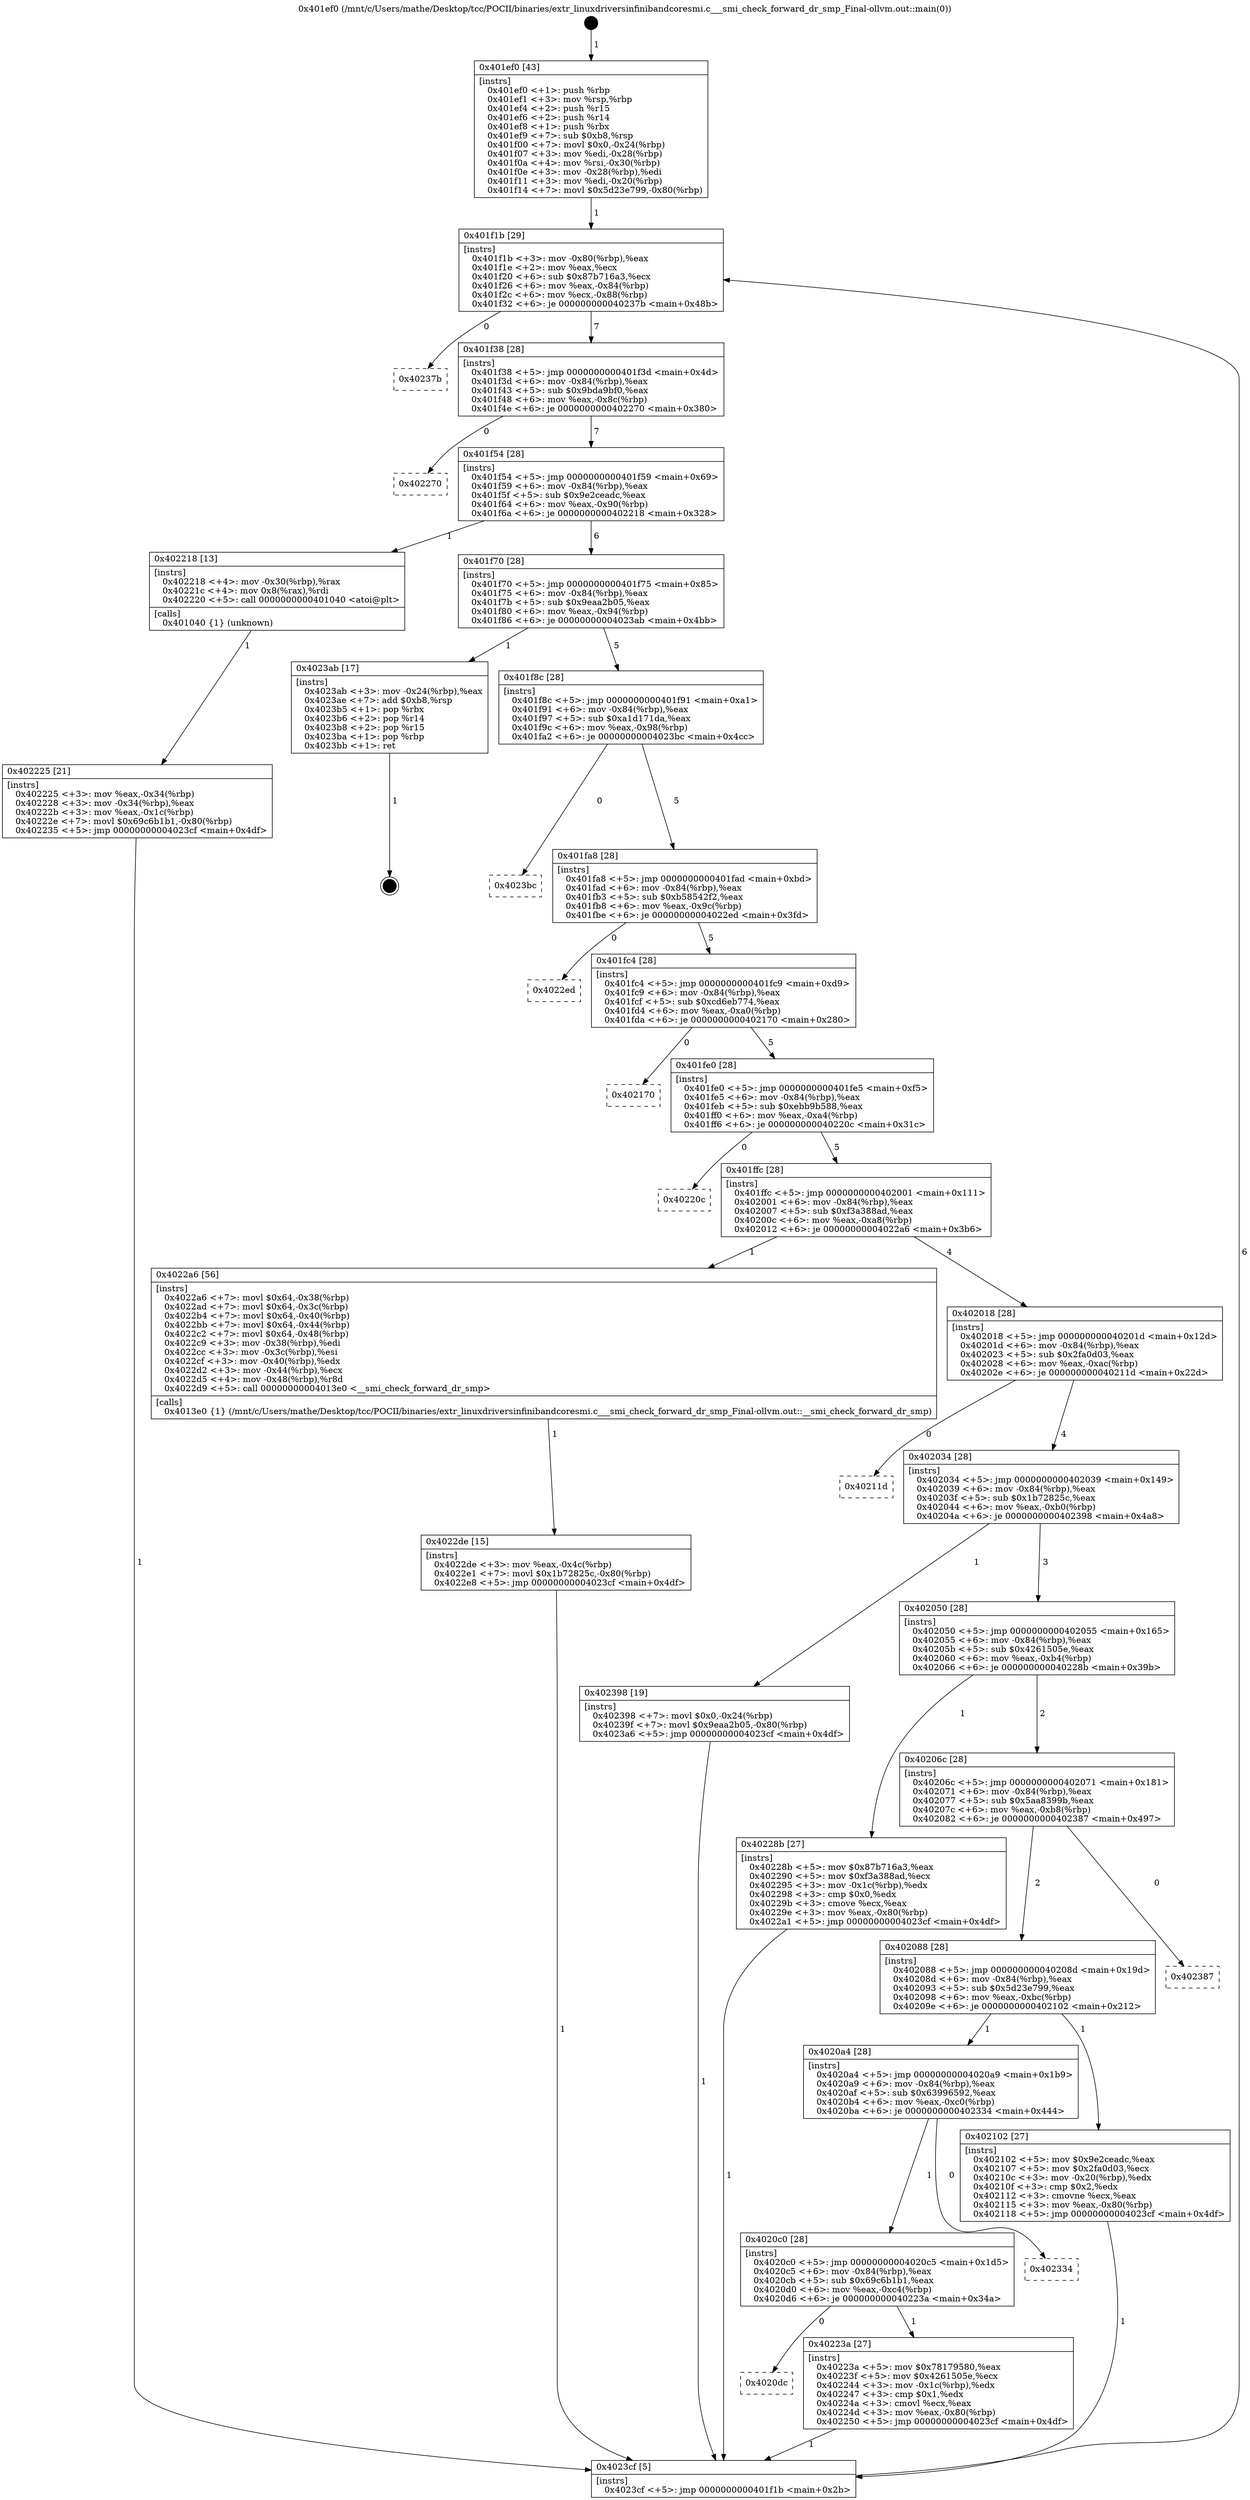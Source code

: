 digraph "0x401ef0" {
  label = "0x401ef0 (/mnt/c/Users/mathe/Desktop/tcc/POCII/binaries/extr_linuxdriversinfinibandcoresmi.c___smi_check_forward_dr_smp_Final-ollvm.out::main(0))"
  labelloc = "t"
  node[shape=record]

  Entry [label="",width=0.3,height=0.3,shape=circle,fillcolor=black,style=filled]
  "0x401f1b" [label="{
     0x401f1b [29]\l
     | [instrs]\l
     &nbsp;&nbsp;0x401f1b \<+3\>: mov -0x80(%rbp),%eax\l
     &nbsp;&nbsp;0x401f1e \<+2\>: mov %eax,%ecx\l
     &nbsp;&nbsp;0x401f20 \<+6\>: sub $0x87b716a3,%ecx\l
     &nbsp;&nbsp;0x401f26 \<+6\>: mov %eax,-0x84(%rbp)\l
     &nbsp;&nbsp;0x401f2c \<+6\>: mov %ecx,-0x88(%rbp)\l
     &nbsp;&nbsp;0x401f32 \<+6\>: je 000000000040237b \<main+0x48b\>\l
  }"]
  "0x40237b" [label="{
     0x40237b\l
  }", style=dashed]
  "0x401f38" [label="{
     0x401f38 [28]\l
     | [instrs]\l
     &nbsp;&nbsp;0x401f38 \<+5\>: jmp 0000000000401f3d \<main+0x4d\>\l
     &nbsp;&nbsp;0x401f3d \<+6\>: mov -0x84(%rbp),%eax\l
     &nbsp;&nbsp;0x401f43 \<+5\>: sub $0x9bda9bf0,%eax\l
     &nbsp;&nbsp;0x401f48 \<+6\>: mov %eax,-0x8c(%rbp)\l
     &nbsp;&nbsp;0x401f4e \<+6\>: je 0000000000402270 \<main+0x380\>\l
  }"]
  Exit [label="",width=0.3,height=0.3,shape=circle,fillcolor=black,style=filled,peripheries=2]
  "0x402270" [label="{
     0x402270\l
  }", style=dashed]
  "0x401f54" [label="{
     0x401f54 [28]\l
     | [instrs]\l
     &nbsp;&nbsp;0x401f54 \<+5\>: jmp 0000000000401f59 \<main+0x69\>\l
     &nbsp;&nbsp;0x401f59 \<+6\>: mov -0x84(%rbp),%eax\l
     &nbsp;&nbsp;0x401f5f \<+5\>: sub $0x9e2ceadc,%eax\l
     &nbsp;&nbsp;0x401f64 \<+6\>: mov %eax,-0x90(%rbp)\l
     &nbsp;&nbsp;0x401f6a \<+6\>: je 0000000000402218 \<main+0x328\>\l
  }"]
  "0x4022de" [label="{
     0x4022de [15]\l
     | [instrs]\l
     &nbsp;&nbsp;0x4022de \<+3\>: mov %eax,-0x4c(%rbp)\l
     &nbsp;&nbsp;0x4022e1 \<+7\>: movl $0x1b72825c,-0x80(%rbp)\l
     &nbsp;&nbsp;0x4022e8 \<+5\>: jmp 00000000004023cf \<main+0x4df\>\l
  }"]
  "0x402218" [label="{
     0x402218 [13]\l
     | [instrs]\l
     &nbsp;&nbsp;0x402218 \<+4\>: mov -0x30(%rbp),%rax\l
     &nbsp;&nbsp;0x40221c \<+4\>: mov 0x8(%rax),%rdi\l
     &nbsp;&nbsp;0x402220 \<+5\>: call 0000000000401040 \<atoi@plt\>\l
     | [calls]\l
     &nbsp;&nbsp;0x401040 \{1\} (unknown)\l
  }"]
  "0x401f70" [label="{
     0x401f70 [28]\l
     | [instrs]\l
     &nbsp;&nbsp;0x401f70 \<+5\>: jmp 0000000000401f75 \<main+0x85\>\l
     &nbsp;&nbsp;0x401f75 \<+6\>: mov -0x84(%rbp),%eax\l
     &nbsp;&nbsp;0x401f7b \<+5\>: sub $0x9eaa2b05,%eax\l
     &nbsp;&nbsp;0x401f80 \<+6\>: mov %eax,-0x94(%rbp)\l
     &nbsp;&nbsp;0x401f86 \<+6\>: je 00000000004023ab \<main+0x4bb\>\l
  }"]
  "0x4020dc" [label="{
     0x4020dc\l
  }", style=dashed]
  "0x4023ab" [label="{
     0x4023ab [17]\l
     | [instrs]\l
     &nbsp;&nbsp;0x4023ab \<+3\>: mov -0x24(%rbp),%eax\l
     &nbsp;&nbsp;0x4023ae \<+7\>: add $0xb8,%rsp\l
     &nbsp;&nbsp;0x4023b5 \<+1\>: pop %rbx\l
     &nbsp;&nbsp;0x4023b6 \<+2\>: pop %r14\l
     &nbsp;&nbsp;0x4023b8 \<+2\>: pop %r15\l
     &nbsp;&nbsp;0x4023ba \<+1\>: pop %rbp\l
     &nbsp;&nbsp;0x4023bb \<+1\>: ret\l
  }"]
  "0x401f8c" [label="{
     0x401f8c [28]\l
     | [instrs]\l
     &nbsp;&nbsp;0x401f8c \<+5\>: jmp 0000000000401f91 \<main+0xa1\>\l
     &nbsp;&nbsp;0x401f91 \<+6\>: mov -0x84(%rbp),%eax\l
     &nbsp;&nbsp;0x401f97 \<+5\>: sub $0xa1d171da,%eax\l
     &nbsp;&nbsp;0x401f9c \<+6\>: mov %eax,-0x98(%rbp)\l
     &nbsp;&nbsp;0x401fa2 \<+6\>: je 00000000004023bc \<main+0x4cc\>\l
  }"]
  "0x40223a" [label="{
     0x40223a [27]\l
     | [instrs]\l
     &nbsp;&nbsp;0x40223a \<+5\>: mov $0x78179580,%eax\l
     &nbsp;&nbsp;0x40223f \<+5\>: mov $0x4261505e,%ecx\l
     &nbsp;&nbsp;0x402244 \<+3\>: mov -0x1c(%rbp),%edx\l
     &nbsp;&nbsp;0x402247 \<+3\>: cmp $0x1,%edx\l
     &nbsp;&nbsp;0x40224a \<+3\>: cmovl %ecx,%eax\l
     &nbsp;&nbsp;0x40224d \<+3\>: mov %eax,-0x80(%rbp)\l
     &nbsp;&nbsp;0x402250 \<+5\>: jmp 00000000004023cf \<main+0x4df\>\l
  }"]
  "0x4023bc" [label="{
     0x4023bc\l
  }", style=dashed]
  "0x401fa8" [label="{
     0x401fa8 [28]\l
     | [instrs]\l
     &nbsp;&nbsp;0x401fa8 \<+5\>: jmp 0000000000401fad \<main+0xbd\>\l
     &nbsp;&nbsp;0x401fad \<+6\>: mov -0x84(%rbp),%eax\l
     &nbsp;&nbsp;0x401fb3 \<+5\>: sub $0xb58542f2,%eax\l
     &nbsp;&nbsp;0x401fb8 \<+6\>: mov %eax,-0x9c(%rbp)\l
     &nbsp;&nbsp;0x401fbe \<+6\>: je 00000000004022ed \<main+0x3fd\>\l
  }"]
  "0x4020c0" [label="{
     0x4020c0 [28]\l
     | [instrs]\l
     &nbsp;&nbsp;0x4020c0 \<+5\>: jmp 00000000004020c5 \<main+0x1d5\>\l
     &nbsp;&nbsp;0x4020c5 \<+6\>: mov -0x84(%rbp),%eax\l
     &nbsp;&nbsp;0x4020cb \<+5\>: sub $0x69c6b1b1,%eax\l
     &nbsp;&nbsp;0x4020d0 \<+6\>: mov %eax,-0xc4(%rbp)\l
     &nbsp;&nbsp;0x4020d6 \<+6\>: je 000000000040223a \<main+0x34a\>\l
  }"]
  "0x4022ed" [label="{
     0x4022ed\l
  }", style=dashed]
  "0x401fc4" [label="{
     0x401fc4 [28]\l
     | [instrs]\l
     &nbsp;&nbsp;0x401fc4 \<+5\>: jmp 0000000000401fc9 \<main+0xd9\>\l
     &nbsp;&nbsp;0x401fc9 \<+6\>: mov -0x84(%rbp),%eax\l
     &nbsp;&nbsp;0x401fcf \<+5\>: sub $0xcd6eb774,%eax\l
     &nbsp;&nbsp;0x401fd4 \<+6\>: mov %eax,-0xa0(%rbp)\l
     &nbsp;&nbsp;0x401fda \<+6\>: je 0000000000402170 \<main+0x280\>\l
  }"]
  "0x402334" [label="{
     0x402334\l
  }", style=dashed]
  "0x402170" [label="{
     0x402170\l
  }", style=dashed]
  "0x401fe0" [label="{
     0x401fe0 [28]\l
     | [instrs]\l
     &nbsp;&nbsp;0x401fe0 \<+5\>: jmp 0000000000401fe5 \<main+0xf5\>\l
     &nbsp;&nbsp;0x401fe5 \<+6\>: mov -0x84(%rbp),%eax\l
     &nbsp;&nbsp;0x401feb \<+5\>: sub $0xebb9b588,%eax\l
     &nbsp;&nbsp;0x401ff0 \<+6\>: mov %eax,-0xa4(%rbp)\l
     &nbsp;&nbsp;0x401ff6 \<+6\>: je 000000000040220c \<main+0x31c\>\l
  }"]
  "0x402225" [label="{
     0x402225 [21]\l
     | [instrs]\l
     &nbsp;&nbsp;0x402225 \<+3\>: mov %eax,-0x34(%rbp)\l
     &nbsp;&nbsp;0x402228 \<+3\>: mov -0x34(%rbp),%eax\l
     &nbsp;&nbsp;0x40222b \<+3\>: mov %eax,-0x1c(%rbp)\l
     &nbsp;&nbsp;0x40222e \<+7\>: movl $0x69c6b1b1,-0x80(%rbp)\l
     &nbsp;&nbsp;0x402235 \<+5\>: jmp 00000000004023cf \<main+0x4df\>\l
  }"]
  "0x40220c" [label="{
     0x40220c\l
  }", style=dashed]
  "0x401ffc" [label="{
     0x401ffc [28]\l
     | [instrs]\l
     &nbsp;&nbsp;0x401ffc \<+5\>: jmp 0000000000402001 \<main+0x111\>\l
     &nbsp;&nbsp;0x402001 \<+6\>: mov -0x84(%rbp),%eax\l
     &nbsp;&nbsp;0x402007 \<+5\>: sub $0xf3a388ad,%eax\l
     &nbsp;&nbsp;0x40200c \<+6\>: mov %eax,-0xa8(%rbp)\l
     &nbsp;&nbsp;0x402012 \<+6\>: je 00000000004022a6 \<main+0x3b6\>\l
  }"]
  "0x401ef0" [label="{
     0x401ef0 [43]\l
     | [instrs]\l
     &nbsp;&nbsp;0x401ef0 \<+1\>: push %rbp\l
     &nbsp;&nbsp;0x401ef1 \<+3\>: mov %rsp,%rbp\l
     &nbsp;&nbsp;0x401ef4 \<+2\>: push %r15\l
     &nbsp;&nbsp;0x401ef6 \<+2\>: push %r14\l
     &nbsp;&nbsp;0x401ef8 \<+1\>: push %rbx\l
     &nbsp;&nbsp;0x401ef9 \<+7\>: sub $0xb8,%rsp\l
     &nbsp;&nbsp;0x401f00 \<+7\>: movl $0x0,-0x24(%rbp)\l
     &nbsp;&nbsp;0x401f07 \<+3\>: mov %edi,-0x28(%rbp)\l
     &nbsp;&nbsp;0x401f0a \<+4\>: mov %rsi,-0x30(%rbp)\l
     &nbsp;&nbsp;0x401f0e \<+3\>: mov -0x28(%rbp),%edi\l
     &nbsp;&nbsp;0x401f11 \<+3\>: mov %edi,-0x20(%rbp)\l
     &nbsp;&nbsp;0x401f14 \<+7\>: movl $0x5d23e799,-0x80(%rbp)\l
  }"]
  "0x4022a6" [label="{
     0x4022a6 [56]\l
     | [instrs]\l
     &nbsp;&nbsp;0x4022a6 \<+7\>: movl $0x64,-0x38(%rbp)\l
     &nbsp;&nbsp;0x4022ad \<+7\>: movl $0x64,-0x3c(%rbp)\l
     &nbsp;&nbsp;0x4022b4 \<+7\>: movl $0x64,-0x40(%rbp)\l
     &nbsp;&nbsp;0x4022bb \<+7\>: movl $0x64,-0x44(%rbp)\l
     &nbsp;&nbsp;0x4022c2 \<+7\>: movl $0x64,-0x48(%rbp)\l
     &nbsp;&nbsp;0x4022c9 \<+3\>: mov -0x38(%rbp),%edi\l
     &nbsp;&nbsp;0x4022cc \<+3\>: mov -0x3c(%rbp),%esi\l
     &nbsp;&nbsp;0x4022cf \<+3\>: mov -0x40(%rbp),%edx\l
     &nbsp;&nbsp;0x4022d2 \<+3\>: mov -0x44(%rbp),%ecx\l
     &nbsp;&nbsp;0x4022d5 \<+4\>: mov -0x48(%rbp),%r8d\l
     &nbsp;&nbsp;0x4022d9 \<+5\>: call 00000000004013e0 \<__smi_check_forward_dr_smp\>\l
     | [calls]\l
     &nbsp;&nbsp;0x4013e0 \{1\} (/mnt/c/Users/mathe/Desktop/tcc/POCII/binaries/extr_linuxdriversinfinibandcoresmi.c___smi_check_forward_dr_smp_Final-ollvm.out::__smi_check_forward_dr_smp)\l
  }"]
  "0x402018" [label="{
     0x402018 [28]\l
     | [instrs]\l
     &nbsp;&nbsp;0x402018 \<+5\>: jmp 000000000040201d \<main+0x12d\>\l
     &nbsp;&nbsp;0x40201d \<+6\>: mov -0x84(%rbp),%eax\l
     &nbsp;&nbsp;0x402023 \<+5\>: sub $0x2fa0d03,%eax\l
     &nbsp;&nbsp;0x402028 \<+6\>: mov %eax,-0xac(%rbp)\l
     &nbsp;&nbsp;0x40202e \<+6\>: je 000000000040211d \<main+0x22d\>\l
  }"]
  "0x4023cf" [label="{
     0x4023cf [5]\l
     | [instrs]\l
     &nbsp;&nbsp;0x4023cf \<+5\>: jmp 0000000000401f1b \<main+0x2b\>\l
  }"]
  "0x40211d" [label="{
     0x40211d\l
  }", style=dashed]
  "0x402034" [label="{
     0x402034 [28]\l
     | [instrs]\l
     &nbsp;&nbsp;0x402034 \<+5\>: jmp 0000000000402039 \<main+0x149\>\l
     &nbsp;&nbsp;0x402039 \<+6\>: mov -0x84(%rbp),%eax\l
     &nbsp;&nbsp;0x40203f \<+5\>: sub $0x1b72825c,%eax\l
     &nbsp;&nbsp;0x402044 \<+6\>: mov %eax,-0xb0(%rbp)\l
     &nbsp;&nbsp;0x40204a \<+6\>: je 0000000000402398 \<main+0x4a8\>\l
  }"]
  "0x4020a4" [label="{
     0x4020a4 [28]\l
     | [instrs]\l
     &nbsp;&nbsp;0x4020a4 \<+5\>: jmp 00000000004020a9 \<main+0x1b9\>\l
     &nbsp;&nbsp;0x4020a9 \<+6\>: mov -0x84(%rbp),%eax\l
     &nbsp;&nbsp;0x4020af \<+5\>: sub $0x63996592,%eax\l
     &nbsp;&nbsp;0x4020b4 \<+6\>: mov %eax,-0xc0(%rbp)\l
     &nbsp;&nbsp;0x4020ba \<+6\>: je 0000000000402334 \<main+0x444\>\l
  }"]
  "0x402398" [label="{
     0x402398 [19]\l
     | [instrs]\l
     &nbsp;&nbsp;0x402398 \<+7\>: movl $0x0,-0x24(%rbp)\l
     &nbsp;&nbsp;0x40239f \<+7\>: movl $0x9eaa2b05,-0x80(%rbp)\l
     &nbsp;&nbsp;0x4023a6 \<+5\>: jmp 00000000004023cf \<main+0x4df\>\l
  }"]
  "0x402050" [label="{
     0x402050 [28]\l
     | [instrs]\l
     &nbsp;&nbsp;0x402050 \<+5\>: jmp 0000000000402055 \<main+0x165\>\l
     &nbsp;&nbsp;0x402055 \<+6\>: mov -0x84(%rbp),%eax\l
     &nbsp;&nbsp;0x40205b \<+5\>: sub $0x4261505e,%eax\l
     &nbsp;&nbsp;0x402060 \<+6\>: mov %eax,-0xb4(%rbp)\l
     &nbsp;&nbsp;0x402066 \<+6\>: je 000000000040228b \<main+0x39b\>\l
  }"]
  "0x402102" [label="{
     0x402102 [27]\l
     | [instrs]\l
     &nbsp;&nbsp;0x402102 \<+5\>: mov $0x9e2ceadc,%eax\l
     &nbsp;&nbsp;0x402107 \<+5\>: mov $0x2fa0d03,%ecx\l
     &nbsp;&nbsp;0x40210c \<+3\>: mov -0x20(%rbp),%edx\l
     &nbsp;&nbsp;0x40210f \<+3\>: cmp $0x2,%edx\l
     &nbsp;&nbsp;0x402112 \<+3\>: cmovne %ecx,%eax\l
     &nbsp;&nbsp;0x402115 \<+3\>: mov %eax,-0x80(%rbp)\l
     &nbsp;&nbsp;0x402118 \<+5\>: jmp 00000000004023cf \<main+0x4df\>\l
  }"]
  "0x40228b" [label="{
     0x40228b [27]\l
     | [instrs]\l
     &nbsp;&nbsp;0x40228b \<+5\>: mov $0x87b716a3,%eax\l
     &nbsp;&nbsp;0x402290 \<+5\>: mov $0xf3a388ad,%ecx\l
     &nbsp;&nbsp;0x402295 \<+3\>: mov -0x1c(%rbp),%edx\l
     &nbsp;&nbsp;0x402298 \<+3\>: cmp $0x0,%edx\l
     &nbsp;&nbsp;0x40229b \<+3\>: cmove %ecx,%eax\l
     &nbsp;&nbsp;0x40229e \<+3\>: mov %eax,-0x80(%rbp)\l
     &nbsp;&nbsp;0x4022a1 \<+5\>: jmp 00000000004023cf \<main+0x4df\>\l
  }"]
  "0x40206c" [label="{
     0x40206c [28]\l
     | [instrs]\l
     &nbsp;&nbsp;0x40206c \<+5\>: jmp 0000000000402071 \<main+0x181\>\l
     &nbsp;&nbsp;0x402071 \<+6\>: mov -0x84(%rbp),%eax\l
     &nbsp;&nbsp;0x402077 \<+5\>: sub $0x5aa8399b,%eax\l
     &nbsp;&nbsp;0x40207c \<+6\>: mov %eax,-0xb8(%rbp)\l
     &nbsp;&nbsp;0x402082 \<+6\>: je 0000000000402387 \<main+0x497\>\l
  }"]
  "0x402088" [label="{
     0x402088 [28]\l
     | [instrs]\l
     &nbsp;&nbsp;0x402088 \<+5\>: jmp 000000000040208d \<main+0x19d\>\l
     &nbsp;&nbsp;0x40208d \<+6\>: mov -0x84(%rbp),%eax\l
     &nbsp;&nbsp;0x402093 \<+5\>: sub $0x5d23e799,%eax\l
     &nbsp;&nbsp;0x402098 \<+6\>: mov %eax,-0xbc(%rbp)\l
     &nbsp;&nbsp;0x40209e \<+6\>: je 0000000000402102 \<main+0x212\>\l
  }"]
  "0x402387" [label="{
     0x402387\l
  }", style=dashed]
  Entry -> "0x401ef0" [label=" 1"]
  "0x401f1b" -> "0x40237b" [label=" 0"]
  "0x401f1b" -> "0x401f38" [label=" 7"]
  "0x4023ab" -> Exit [label=" 1"]
  "0x401f38" -> "0x402270" [label=" 0"]
  "0x401f38" -> "0x401f54" [label=" 7"]
  "0x402398" -> "0x4023cf" [label=" 1"]
  "0x401f54" -> "0x402218" [label=" 1"]
  "0x401f54" -> "0x401f70" [label=" 6"]
  "0x4022de" -> "0x4023cf" [label=" 1"]
  "0x401f70" -> "0x4023ab" [label=" 1"]
  "0x401f70" -> "0x401f8c" [label=" 5"]
  "0x4022a6" -> "0x4022de" [label=" 1"]
  "0x401f8c" -> "0x4023bc" [label=" 0"]
  "0x401f8c" -> "0x401fa8" [label=" 5"]
  "0x40228b" -> "0x4023cf" [label=" 1"]
  "0x401fa8" -> "0x4022ed" [label=" 0"]
  "0x401fa8" -> "0x401fc4" [label=" 5"]
  "0x4020c0" -> "0x4020dc" [label=" 0"]
  "0x401fc4" -> "0x402170" [label=" 0"]
  "0x401fc4" -> "0x401fe0" [label=" 5"]
  "0x4020c0" -> "0x40223a" [label=" 1"]
  "0x401fe0" -> "0x40220c" [label=" 0"]
  "0x401fe0" -> "0x401ffc" [label=" 5"]
  "0x4020a4" -> "0x4020c0" [label=" 1"]
  "0x401ffc" -> "0x4022a6" [label=" 1"]
  "0x401ffc" -> "0x402018" [label=" 4"]
  "0x4020a4" -> "0x402334" [label=" 0"]
  "0x402018" -> "0x40211d" [label=" 0"]
  "0x402018" -> "0x402034" [label=" 4"]
  "0x40223a" -> "0x4023cf" [label=" 1"]
  "0x402034" -> "0x402398" [label=" 1"]
  "0x402034" -> "0x402050" [label=" 3"]
  "0x402225" -> "0x4023cf" [label=" 1"]
  "0x402050" -> "0x40228b" [label=" 1"]
  "0x402050" -> "0x40206c" [label=" 2"]
  "0x402218" -> "0x402225" [label=" 1"]
  "0x40206c" -> "0x402387" [label=" 0"]
  "0x40206c" -> "0x402088" [label=" 2"]
  "0x4023cf" -> "0x401f1b" [label=" 6"]
  "0x402088" -> "0x402102" [label=" 1"]
  "0x402088" -> "0x4020a4" [label=" 1"]
  "0x402102" -> "0x4023cf" [label=" 1"]
  "0x401ef0" -> "0x401f1b" [label=" 1"]
}
